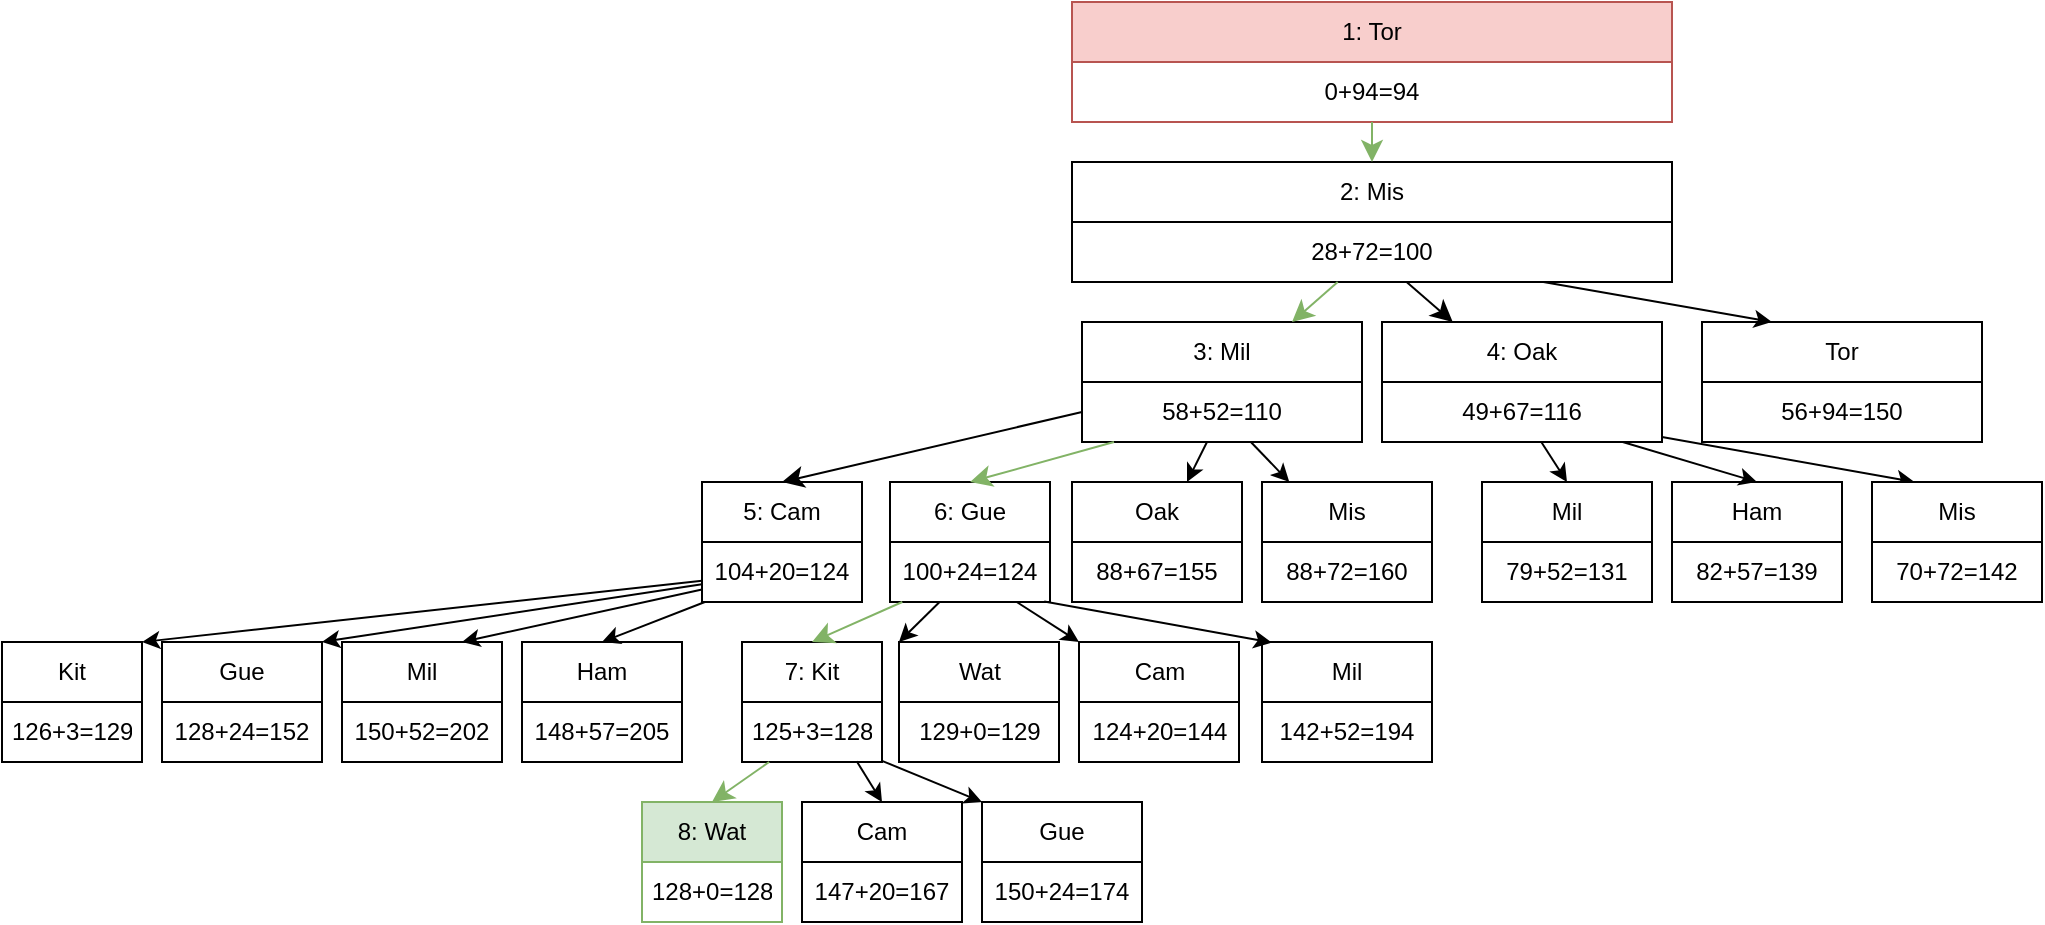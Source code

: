<mxfile version="23.1.1" type="onedrive">
  <diagram name="Page-1" id="10a91c8b-09ff-31b1-d368-03940ed4cc9e">
    <mxGraphModel grid="1" page="1" gridSize="10" guides="1" tooltips="1" connect="1" arrows="1" fold="1" pageScale="1" pageWidth="1200" pageHeight="500" background="none" math="0" shadow="0">
      <root>
        <mxCell id="0" />
        <mxCell id="1" parent="0" />
        <mxCell id="yzfiAGTPTl4m4QUiCUeX-1" value="1: Tor" style="swimlane;fontStyle=0;childLayout=stackLayout;horizontal=1;startSize=30;horizontalStack=0;resizeParent=1;resizeParentMax=0;resizeLast=0;collapsible=1;marginBottom=0;whiteSpace=wrap;html=1;fillColor=#f8cecc;strokeColor=#b85450;" vertex="1" parent="1">
          <mxGeometry x="605" y="20" width="300" height="60" as="geometry" />
        </mxCell>
        <mxCell id="yzfiAGTPTl4m4QUiCUeX-2" value="0+94=94" style="text;strokeColor=none;fillColor=none;align=center;verticalAlign=middle;spacingLeft=4;spacingRight=4;overflow=hidden;points=[[0,0.5],[1,0.5]];portConstraint=eastwest;rotatable=0;whiteSpace=wrap;html=1;" vertex="1" parent="yzfiAGTPTl4m4QUiCUeX-1">
          <mxGeometry y="30" width="300" height="30" as="geometry" />
        </mxCell>
        <mxCell id="0l1d8Q7E10GmN1pCX7sC-3" value="2: Mis" style="swimlane;fontStyle=0;childLayout=stackLayout;horizontal=1;startSize=30;horizontalStack=0;resizeParent=1;resizeParentMax=0;resizeLast=0;collapsible=1;marginBottom=0;whiteSpace=wrap;html=1;" vertex="1" parent="1">
          <mxGeometry x="605" y="100" width="300" height="60" as="geometry" />
        </mxCell>
        <mxCell id="0l1d8Q7E10GmN1pCX7sC-4" value="28+72=100" style="text;strokeColor=none;fillColor=none;align=center;verticalAlign=middle;spacingLeft=4;spacingRight=4;overflow=hidden;points=[[0,0.5],[1,0.5]];portConstraint=eastwest;rotatable=0;whiteSpace=wrap;html=1;" vertex="1" parent="0l1d8Q7E10GmN1pCX7sC-3">
          <mxGeometry y="30" width="300" height="30" as="geometry" />
        </mxCell>
        <mxCell id="0l1d8Q7E10GmN1pCX7sC-9" value="3: Mil" style="swimlane;fontStyle=0;childLayout=stackLayout;horizontal=1;startSize=30;horizontalStack=0;resizeParent=1;resizeParentMax=0;resizeLast=0;collapsible=1;marginBottom=0;whiteSpace=wrap;html=1;" vertex="1" parent="1">
          <mxGeometry x="610" y="180" width="140" height="60" as="geometry" />
        </mxCell>
        <mxCell id="0l1d8Q7E10GmN1pCX7sC-10" value="58+52=110" style="text;strokeColor=none;fillColor=none;align=center;verticalAlign=middle;spacingLeft=4;spacingRight=4;overflow=hidden;points=[[0,0.5],[1,0.5]];portConstraint=eastwest;rotatable=0;whiteSpace=wrap;html=1;" vertex="1" parent="0l1d8Q7E10GmN1pCX7sC-9">
          <mxGeometry y="30" width="140" height="30" as="geometry" />
        </mxCell>
        <mxCell id="RYELmnM5Ij2k7259YwyW-6" style="edgeStyle=none;rounded=0;orthogonalLoop=1;jettySize=auto;html=1;entryX=0.25;entryY=0;entryDx=0;entryDy=0;" edge="1" parent="1" source="0l1d8Q7E10GmN1pCX7sC-12" target="RYELmnM5Ij2k7259YwyW-4">
          <mxGeometry relative="1" as="geometry" />
        </mxCell>
        <mxCell id="0l1d8Q7E10GmN1pCX7sC-11" value="4: Oak" style="swimlane;fontStyle=0;childLayout=stackLayout;horizontal=1;startSize=30;horizontalStack=0;resizeParent=1;resizeParentMax=0;resizeLast=0;collapsible=1;marginBottom=0;whiteSpace=wrap;html=1;" vertex="1" parent="1">
          <mxGeometry x="760" y="180" width="140" height="60" as="geometry" />
        </mxCell>
        <mxCell id="0l1d8Q7E10GmN1pCX7sC-12" value="49+67=116" style="text;strokeColor=none;fillColor=none;align=center;verticalAlign=middle;spacingLeft=4;spacingRight=4;overflow=hidden;points=[[0,0.5],[1,0.5]];portConstraint=eastwest;rotatable=0;whiteSpace=wrap;html=1;" vertex="1" parent="0l1d8Q7E10GmN1pCX7sC-11">
          <mxGeometry y="30" width="140" height="30" as="geometry" />
        </mxCell>
        <mxCell id="0l1d8Q7E10GmN1pCX7sC-13" style="edgeStyle=none;curved=1;rounded=0;orthogonalLoop=1;jettySize=auto;html=1;entryX=0.5;entryY=0;entryDx=0;entryDy=0;fontSize=12;startSize=8;endSize=8;fillColor=#d5e8d4;strokeColor=#82b366;" edge="1" parent="1" source="yzfiAGTPTl4m4QUiCUeX-2" target="0l1d8Q7E10GmN1pCX7sC-3">
          <mxGeometry relative="1" as="geometry" />
        </mxCell>
        <mxCell id="0l1d8Q7E10GmN1pCX7sC-14" style="edgeStyle=none;curved=1;rounded=0;orthogonalLoop=1;jettySize=auto;html=1;entryX=0.75;entryY=0;entryDx=0;entryDy=0;fontSize=12;startSize=8;endSize=8;fillColor=#d5e8d4;strokeColor=#82b366;" edge="1" parent="1" source="0l1d8Q7E10GmN1pCX7sC-4" target="0l1d8Q7E10GmN1pCX7sC-9">
          <mxGeometry relative="1" as="geometry" />
        </mxCell>
        <mxCell id="0l1d8Q7E10GmN1pCX7sC-15" style="edgeStyle=none;curved=1;rounded=0;orthogonalLoop=1;jettySize=auto;html=1;fontSize=12;startSize=8;endSize=8;" edge="1" parent="1" source="0l1d8Q7E10GmN1pCX7sC-4" target="0l1d8Q7E10GmN1pCX7sC-11">
          <mxGeometry relative="1" as="geometry" />
        </mxCell>
        <mxCell id="0l1d8Q7E10GmN1pCX7sC-18" value="5: Cam" style="swimlane;fontStyle=0;childLayout=stackLayout;horizontal=1;startSize=30;horizontalStack=0;resizeParent=1;resizeParentMax=0;resizeLast=0;collapsible=1;marginBottom=0;whiteSpace=wrap;html=1;" vertex="1" parent="1">
          <mxGeometry x="420" y="260" width="80" height="60" as="geometry" />
        </mxCell>
        <mxCell id="0l1d8Q7E10GmN1pCX7sC-19" value="104+20=124" style="text;strokeColor=none;fillColor=none;align=center;verticalAlign=middle;spacingLeft=4;spacingRight=4;overflow=hidden;points=[[0,0.5],[1,0.5]];portConstraint=eastwest;rotatable=0;whiteSpace=wrap;html=1;" vertex="1" parent="0l1d8Q7E10GmN1pCX7sC-18">
          <mxGeometry y="30" width="80" height="30" as="geometry" />
        </mxCell>
        <mxCell id="0l1d8Q7E10GmN1pCX7sC-20" value="6: Gue" style="swimlane;fontStyle=0;childLayout=stackLayout;horizontal=1;startSize=30;horizontalStack=0;resizeParent=1;resizeParentMax=0;resizeLast=0;collapsible=1;marginBottom=0;whiteSpace=wrap;html=1;" vertex="1" parent="1">
          <mxGeometry x="514" y="260" width="80" height="60" as="geometry" />
        </mxCell>
        <mxCell id="0l1d8Q7E10GmN1pCX7sC-21" value="100+24=124" style="text;strokeColor=none;fillColor=none;align=center;verticalAlign=middle;spacingLeft=4;spacingRight=4;overflow=hidden;points=[[0,0.5],[1,0.5]];portConstraint=eastwest;rotatable=0;whiteSpace=wrap;html=1;" vertex="1" parent="0l1d8Q7E10GmN1pCX7sC-20">
          <mxGeometry y="30" width="80" height="30" as="geometry" />
        </mxCell>
        <mxCell id="0l1d8Q7E10GmN1pCX7sC-47" style="edgeStyle=none;curved=1;rounded=0;orthogonalLoop=1;jettySize=auto;html=1;exitX=0;exitY=0.5;exitDx=0;exitDy=0;entryX=0.5;entryY=0;entryDx=0;entryDy=0;fontSize=12;startSize=8;endSize=8;" edge="1" parent="1" source="0l1d8Q7E10GmN1pCX7sC-10" target="0l1d8Q7E10GmN1pCX7sC-18">
          <mxGeometry relative="1" as="geometry" />
        </mxCell>
        <mxCell id="0l1d8Q7E10GmN1pCX7sC-48" style="edgeStyle=none;curved=1;rounded=0;orthogonalLoop=1;jettySize=auto;html=1;entryX=0.5;entryY=0;entryDx=0;entryDy=0;fontSize=12;startSize=8;endSize=8;fillColor=#d5e8d4;strokeColor=#82b366;" edge="1" parent="1" source="0l1d8Q7E10GmN1pCX7sC-10" target="0l1d8Q7E10GmN1pCX7sC-20">
          <mxGeometry relative="1" as="geometry" />
        </mxCell>
        <mxCell id="0l1d8Q7E10GmN1pCX7sC-59" value="7: Kit" style="swimlane;fontStyle=0;childLayout=stackLayout;horizontal=1;startSize=30;horizontalStack=0;resizeParent=1;resizeParentMax=0;resizeLast=0;collapsible=1;marginBottom=0;whiteSpace=wrap;html=1;" vertex="1" parent="1">
          <mxGeometry x="440" y="340" width="70" height="60" as="geometry" />
        </mxCell>
        <mxCell id="0l1d8Q7E10GmN1pCX7sC-60" value="125+3=128" style="text;strokeColor=none;fillColor=none;align=center;verticalAlign=middle;spacingLeft=4;spacingRight=4;overflow=hidden;points=[[0,0.5],[1,0.5]];portConstraint=eastwest;rotatable=0;whiteSpace=wrap;html=1;" vertex="1" parent="0l1d8Q7E10GmN1pCX7sC-59">
          <mxGeometry y="30" width="70" height="30" as="geometry" />
        </mxCell>
        <mxCell id="0l1d8Q7E10GmN1pCX7sC-61" style="edgeStyle=none;curved=1;rounded=0;orthogonalLoop=1;jettySize=auto;html=1;entryX=0.5;entryY=0;entryDx=0;entryDy=0;fontSize=12;startSize=8;endSize=8;fillColor=#d5e8d4;strokeColor=#82b366;" edge="1" parent="1" source="0l1d8Q7E10GmN1pCX7sC-21" target="0l1d8Q7E10GmN1pCX7sC-59">
          <mxGeometry relative="1" as="geometry">
            <mxPoint x="568.28" y="317.33" as="sourcePoint" />
          </mxGeometry>
        </mxCell>
        <mxCell id="0l1d8Q7E10GmN1pCX7sC-62" value="8: Wat" style="swimlane;fontStyle=0;childLayout=stackLayout;horizontal=1;startSize=30;horizontalStack=0;resizeParent=1;resizeParentMax=0;resizeLast=0;collapsible=1;marginBottom=0;whiteSpace=wrap;html=1;fillColor=#d5e8d4;strokeColor=#82b366;" vertex="1" parent="1">
          <mxGeometry x="390" y="420" width="70" height="60" as="geometry" />
        </mxCell>
        <mxCell id="0l1d8Q7E10GmN1pCX7sC-63" value="128+0=128" style="text;strokeColor=none;fillColor=none;align=center;verticalAlign=middle;spacingLeft=4;spacingRight=4;overflow=hidden;points=[[0,0.5],[1,0.5]];portConstraint=eastwest;rotatable=0;whiteSpace=wrap;html=1;" vertex="1" parent="0l1d8Q7E10GmN1pCX7sC-62">
          <mxGeometry y="30" width="70" height="30" as="geometry" />
        </mxCell>
        <mxCell id="0l1d8Q7E10GmN1pCX7sC-64" style="edgeStyle=none;curved=1;rounded=0;orthogonalLoop=1;jettySize=auto;html=1;entryX=0.5;entryY=0;entryDx=0;entryDy=0;fontSize=12;startSize=8;endSize=8;fillColor=#d5e8d4;strokeColor=#82b366;" edge="1" parent="1" source="0l1d8Q7E10GmN1pCX7sC-60" target="0l1d8Q7E10GmN1pCX7sC-62">
          <mxGeometry relative="1" as="geometry" />
        </mxCell>
        <mxCell id="L9U4mOg5mWZtMqzpbvcK-15" value="Mil" style="swimlane;fontStyle=0;childLayout=stackLayout;horizontal=1;startSize=30;horizontalStack=0;resizeParent=1;resizeParentMax=0;resizeLast=0;collapsible=1;marginBottom=0;whiteSpace=wrap;html=1;" vertex="1" parent="1">
          <mxGeometry x="810" y="260" width="85" height="60" as="geometry" />
        </mxCell>
        <mxCell id="L9U4mOg5mWZtMqzpbvcK-16" value="79+52=131" style="text;strokeColor=none;fillColor=none;align=center;verticalAlign=middle;spacingLeft=4;spacingRight=4;overflow=hidden;points=[[0,0.5],[1,0.5]];portConstraint=eastwest;rotatable=0;whiteSpace=wrap;html=1;" vertex="1" parent="L9U4mOg5mWZtMqzpbvcK-15">
          <mxGeometry y="30" width="85" height="30" as="geometry" />
        </mxCell>
        <mxCell id="L9U4mOg5mWZtMqzpbvcK-22" value="" style="endArrow=classic;html=1;rounded=0;entryX=0.5;entryY=0;entryDx=0;entryDy=0;" edge="1" parent="1" source="0l1d8Q7E10GmN1pCX7sC-12" target="L9U4mOg5mWZtMqzpbvcK-15">
          <mxGeometry width="50" height="50" relative="1" as="geometry">
            <mxPoint x="822" y="242" as="sourcePoint" />
            <mxPoint x="850" y="380" as="targetPoint" />
          </mxGeometry>
        </mxCell>
        <mxCell id="L9U4mOg5mWZtMqzpbvcK-23" value="Ham" style="swimlane;fontStyle=0;childLayout=stackLayout;horizontal=1;startSize=30;horizontalStack=0;resizeParent=1;resizeParentMax=0;resizeLast=0;collapsible=1;marginBottom=0;whiteSpace=wrap;html=1;" vertex="1" parent="1">
          <mxGeometry x="905" y="260" width="85" height="60" as="geometry" />
        </mxCell>
        <mxCell id="L9U4mOg5mWZtMqzpbvcK-24" value="82+57=139" style="text;strokeColor=none;fillColor=none;align=center;verticalAlign=middle;spacingLeft=4;spacingRight=4;overflow=hidden;points=[[0,0.5],[1,0.5]];portConstraint=eastwest;rotatable=0;whiteSpace=wrap;html=1;" vertex="1" parent="L9U4mOg5mWZtMqzpbvcK-23">
          <mxGeometry y="30" width="85" height="30" as="geometry" />
        </mxCell>
        <mxCell id="L9U4mOg5mWZtMqzpbvcK-25" value="" style="endArrow=classic;html=1;rounded=0;entryX=0.5;entryY=0;entryDx=0;entryDy=0;" edge="1" parent="1" source="0l1d8Q7E10GmN1pCX7sC-12" target="L9U4mOg5mWZtMqzpbvcK-23">
          <mxGeometry width="50" height="50" relative="1" as="geometry">
            <mxPoint x="837" y="252" as="sourcePoint" />
            <mxPoint x="818" y="270" as="targetPoint" />
          </mxGeometry>
        </mxCell>
        <mxCell id="L9U4mOg5mWZtMqzpbvcK-26" value="Gue" style="swimlane;fontStyle=0;childLayout=stackLayout;horizontal=1;startSize=30;horizontalStack=0;resizeParent=1;resizeParentMax=0;resizeLast=0;collapsible=1;marginBottom=0;whiteSpace=wrap;html=1;" vertex="1" parent="1">
          <mxGeometry x="150" y="340" width="80" height="60" as="geometry" />
        </mxCell>
        <mxCell id="L9U4mOg5mWZtMqzpbvcK-27" value="128+24=152" style="text;strokeColor=none;fillColor=none;align=center;verticalAlign=middle;spacingLeft=4;spacingRight=4;overflow=hidden;points=[[0,0.5],[1,0.5]];portConstraint=eastwest;rotatable=0;whiteSpace=wrap;html=1;" vertex="1" parent="L9U4mOg5mWZtMqzpbvcK-26">
          <mxGeometry y="30" width="80" height="30" as="geometry" />
        </mxCell>
        <mxCell id="L9U4mOg5mWZtMqzpbvcK-28" value="Kit" style="swimlane;fontStyle=0;childLayout=stackLayout;horizontal=1;startSize=30;horizontalStack=0;resizeParent=1;resizeParentMax=0;resizeLast=0;collapsible=1;marginBottom=0;whiteSpace=wrap;html=1;" vertex="1" parent="1">
          <mxGeometry x="70" y="340" width="70" height="60" as="geometry" />
        </mxCell>
        <mxCell id="L9U4mOg5mWZtMqzpbvcK-29" value="126+3=129" style="text;strokeColor=none;fillColor=none;align=center;verticalAlign=middle;spacingLeft=4;spacingRight=4;overflow=hidden;points=[[0,0.5],[1,0.5]];portConstraint=eastwest;rotatable=0;whiteSpace=wrap;html=1;" vertex="1" parent="L9U4mOg5mWZtMqzpbvcK-28">
          <mxGeometry y="30" width="70" height="30" as="geometry" />
        </mxCell>
        <mxCell id="L9U4mOg5mWZtMqzpbvcK-30" value="Ham" style="swimlane;fontStyle=0;childLayout=stackLayout;horizontal=1;startSize=30;horizontalStack=0;resizeParent=1;resizeParentMax=0;resizeLast=0;collapsible=1;marginBottom=0;whiteSpace=wrap;html=1;" vertex="1" parent="1">
          <mxGeometry x="330" y="340" width="80" height="60" as="geometry" />
        </mxCell>
        <mxCell id="L9U4mOg5mWZtMqzpbvcK-31" value="148+57=205" style="text;strokeColor=none;fillColor=none;align=center;verticalAlign=middle;spacingLeft=4;spacingRight=4;overflow=hidden;points=[[0,0.5],[1,0.5]];portConstraint=eastwest;rotatable=0;whiteSpace=wrap;html=1;" vertex="1" parent="L9U4mOg5mWZtMqzpbvcK-30">
          <mxGeometry y="30" width="80" height="30" as="geometry" />
        </mxCell>
        <mxCell id="L9U4mOg5mWZtMqzpbvcK-33" value="" style="endArrow=classic;html=1;rounded=0;entryX=1;entryY=0;entryDx=0;entryDy=0;" edge="1" parent="1" source="0l1d8Q7E10GmN1pCX7sC-19" target="L9U4mOg5mWZtMqzpbvcK-26">
          <mxGeometry width="50" height="50" relative="1" as="geometry">
            <mxPoint x="450" y="410" as="sourcePoint" />
            <mxPoint x="500" y="360" as="targetPoint" />
          </mxGeometry>
        </mxCell>
        <mxCell id="L9U4mOg5mWZtMqzpbvcK-34" value="" style="endArrow=classic;html=1;rounded=0;entryX=1;entryY=0;entryDx=0;entryDy=0;" edge="1" parent="1" source="0l1d8Q7E10GmN1pCX7sC-19" target="L9U4mOg5mWZtMqzpbvcK-28">
          <mxGeometry width="50" height="50" relative="1" as="geometry">
            <mxPoint x="450" y="410" as="sourcePoint" />
            <mxPoint x="500" y="360" as="targetPoint" />
          </mxGeometry>
        </mxCell>
        <mxCell id="L9U4mOg5mWZtMqzpbvcK-35" value="" style="endArrow=classic;html=1;rounded=0;entryX=0.5;entryY=0;entryDx=0;entryDy=0;" edge="1" parent="1" source="0l1d8Q7E10GmN1pCX7sC-19" target="L9U4mOg5mWZtMqzpbvcK-30">
          <mxGeometry width="50" height="50" relative="1" as="geometry">
            <mxPoint x="450" y="410" as="sourcePoint" />
            <mxPoint x="500" y="360" as="targetPoint" />
          </mxGeometry>
        </mxCell>
        <mxCell id="L9U4mOg5mWZtMqzpbvcK-38" value="Cam" style="swimlane;fontStyle=0;childLayout=stackLayout;horizontal=1;startSize=30;horizontalStack=0;resizeParent=1;resizeParentMax=0;resizeLast=0;collapsible=1;marginBottom=0;whiteSpace=wrap;html=1;" vertex="1" parent="1">
          <mxGeometry x="608.5" y="340" width="80" height="60" as="geometry" />
        </mxCell>
        <mxCell id="L9U4mOg5mWZtMqzpbvcK-39" value="124+20=144" style="text;strokeColor=none;fillColor=none;align=center;verticalAlign=middle;spacingLeft=4;spacingRight=4;overflow=hidden;points=[[0,0.5],[1,0.5]];portConstraint=eastwest;rotatable=0;whiteSpace=wrap;html=1;" vertex="1" parent="L9U4mOg5mWZtMqzpbvcK-38">
          <mxGeometry y="30" width="80" height="30" as="geometry" />
        </mxCell>
        <mxCell id="L9U4mOg5mWZtMqzpbvcK-40" value="Wat" style="swimlane;fontStyle=0;childLayout=stackLayout;horizontal=1;startSize=30;horizontalStack=0;resizeParent=1;resizeParentMax=0;resizeLast=0;collapsible=1;marginBottom=0;whiteSpace=wrap;html=1;" vertex="1" parent="1">
          <mxGeometry x="518.5" y="340" width="80" height="60" as="geometry" />
        </mxCell>
        <mxCell id="L9U4mOg5mWZtMqzpbvcK-41" value="129+0=129" style="text;strokeColor=none;fillColor=none;align=center;verticalAlign=middle;spacingLeft=4;spacingRight=4;overflow=hidden;points=[[0,0.5],[1,0.5]];portConstraint=eastwest;rotatable=0;whiteSpace=wrap;html=1;" vertex="1" parent="L9U4mOg5mWZtMqzpbvcK-40">
          <mxGeometry y="30" width="80" height="30" as="geometry" />
        </mxCell>
        <mxCell id="L9U4mOg5mWZtMqzpbvcK-43" value="" style="endArrow=classic;html=1;rounded=0;entryX=0;entryY=0;entryDx=0;entryDy=0;" edge="1" parent="1" source="0l1d8Q7E10GmN1pCX7sC-21" target="L9U4mOg5mWZtMqzpbvcK-40">
          <mxGeometry width="50" height="50" relative="1" as="geometry">
            <mxPoint x="554" y="410" as="sourcePoint" />
            <mxPoint x="604" y="360" as="targetPoint" />
          </mxGeometry>
        </mxCell>
        <mxCell id="L9U4mOg5mWZtMqzpbvcK-44" value="" style="endArrow=classic;html=1;rounded=0;entryX=0;entryY=0;entryDx=0;entryDy=0;" edge="1" parent="1" source="0l1d8Q7E10GmN1pCX7sC-21" target="L9U4mOg5mWZtMqzpbvcK-38">
          <mxGeometry width="50" height="50" relative="1" as="geometry">
            <mxPoint x="554" y="410" as="sourcePoint" />
            <mxPoint x="604" y="360" as="targetPoint" />
          </mxGeometry>
        </mxCell>
        <mxCell id="L9U4mOg5mWZtMqzpbvcK-45" value="Cam" style="swimlane;fontStyle=0;childLayout=stackLayout;horizontal=1;startSize=30;horizontalStack=0;resizeParent=1;resizeParentMax=0;resizeLast=0;collapsible=1;marginBottom=0;whiteSpace=wrap;html=1;" vertex="1" parent="1">
          <mxGeometry x="470" y="420" width="80" height="60" as="geometry" />
        </mxCell>
        <mxCell id="L9U4mOg5mWZtMqzpbvcK-46" value="147+20=167" style="text;strokeColor=none;fillColor=none;align=center;verticalAlign=middle;spacingLeft=4;spacingRight=4;overflow=hidden;points=[[0,0.5],[1,0.5]];portConstraint=eastwest;rotatable=0;whiteSpace=wrap;html=1;" vertex="1" parent="L9U4mOg5mWZtMqzpbvcK-45">
          <mxGeometry y="30" width="80" height="30" as="geometry" />
        </mxCell>
        <mxCell id="L9U4mOg5mWZtMqzpbvcK-47" value="" style="endArrow=classic;html=1;rounded=0;entryX=0.5;entryY=0;entryDx=0;entryDy=0;exitX=0.82;exitY=0.99;exitDx=0;exitDy=0;exitPerimeter=0;" edge="1" parent="1" source="0l1d8Q7E10GmN1pCX7sC-60" target="L9U4mOg5mWZtMqzpbvcK-45">
          <mxGeometry width="50" height="50" relative="1" as="geometry">
            <mxPoint x="480" y="400" as="sourcePoint" />
            <mxPoint x="530" y="350" as="targetPoint" />
          </mxGeometry>
        </mxCell>
        <mxCell id="RYELmnM5Ij2k7259YwyW-1" value="Tor" style="swimlane;fontStyle=0;childLayout=stackLayout;horizontal=1;startSize=30;horizontalStack=0;resizeParent=1;resizeParentMax=0;resizeLast=0;collapsible=1;marginBottom=0;whiteSpace=wrap;html=1;" vertex="1" parent="1">
          <mxGeometry x="920" y="180" width="140" height="60" as="geometry" />
        </mxCell>
        <mxCell id="RYELmnM5Ij2k7259YwyW-2" value="56+94=150" style="text;strokeColor=none;fillColor=none;align=center;verticalAlign=middle;spacingLeft=4;spacingRight=4;overflow=hidden;points=[[0,0.5],[1,0.5]];portConstraint=eastwest;rotatable=0;whiteSpace=wrap;html=1;" vertex="1" parent="RYELmnM5Ij2k7259YwyW-1">
          <mxGeometry y="30" width="140" height="30" as="geometry" />
        </mxCell>
        <mxCell id="RYELmnM5Ij2k7259YwyW-3" style="edgeStyle=none;rounded=0;orthogonalLoop=1;jettySize=auto;html=1;entryX=0.25;entryY=0;entryDx=0;entryDy=0;" edge="1" parent="1" source="0l1d8Q7E10GmN1pCX7sC-4" target="RYELmnM5Ij2k7259YwyW-1">
          <mxGeometry relative="1" as="geometry" />
        </mxCell>
        <mxCell id="RYELmnM5Ij2k7259YwyW-4" value="Mis" style="swimlane;fontStyle=0;childLayout=stackLayout;horizontal=1;startSize=30;horizontalStack=0;resizeParent=1;resizeParentMax=0;resizeLast=0;collapsible=1;marginBottom=0;whiteSpace=wrap;html=1;" vertex="1" parent="1">
          <mxGeometry x="1005" y="260" width="85" height="60" as="geometry" />
        </mxCell>
        <mxCell id="RYELmnM5Ij2k7259YwyW-5" value="70+72=142" style="text;strokeColor=none;fillColor=none;align=center;verticalAlign=middle;spacingLeft=4;spacingRight=4;overflow=hidden;points=[[0,0.5],[1,0.5]];portConstraint=eastwest;rotatable=0;whiteSpace=wrap;html=1;" vertex="1" parent="RYELmnM5Ij2k7259YwyW-4">
          <mxGeometry y="30" width="85" height="30" as="geometry" />
        </mxCell>
        <mxCell id="RYELmnM5Ij2k7259YwyW-7" value="Oak" style="swimlane;fontStyle=0;childLayout=stackLayout;horizontal=1;startSize=30;horizontalStack=0;resizeParent=1;resizeParentMax=0;resizeLast=0;collapsible=1;marginBottom=0;whiteSpace=wrap;html=1;" vertex="1" parent="1">
          <mxGeometry x="605" y="260" width="85" height="60" as="geometry" />
        </mxCell>
        <mxCell id="RYELmnM5Ij2k7259YwyW-8" value="88+67=155" style="text;strokeColor=none;fillColor=none;align=center;verticalAlign=middle;spacingLeft=4;spacingRight=4;overflow=hidden;points=[[0,0.5],[1,0.5]];portConstraint=eastwest;rotatable=0;whiteSpace=wrap;html=1;" vertex="1" parent="RYELmnM5Ij2k7259YwyW-7">
          <mxGeometry y="30" width="85" height="30" as="geometry" />
        </mxCell>
        <mxCell id="RYELmnM5Ij2k7259YwyW-9" value="Mis" style="swimlane;fontStyle=0;childLayout=stackLayout;horizontal=1;startSize=30;horizontalStack=0;resizeParent=1;resizeParentMax=0;resizeLast=0;collapsible=1;marginBottom=0;whiteSpace=wrap;html=1;" vertex="1" parent="1">
          <mxGeometry x="700" y="260" width="85" height="60" as="geometry" />
        </mxCell>
        <mxCell id="RYELmnM5Ij2k7259YwyW-10" value="88+72=160" style="text;strokeColor=none;fillColor=none;align=center;verticalAlign=middle;spacingLeft=4;spacingRight=4;overflow=hidden;points=[[0,0.5],[1,0.5]];portConstraint=eastwest;rotatable=0;whiteSpace=wrap;html=1;" vertex="1" parent="RYELmnM5Ij2k7259YwyW-9">
          <mxGeometry y="30" width="85" height="30" as="geometry" />
        </mxCell>
        <mxCell id="RYELmnM5Ij2k7259YwyW-11" style="edgeStyle=none;rounded=0;orthogonalLoop=1;jettySize=auto;html=1;" edge="1" parent="1" source="0l1d8Q7E10GmN1pCX7sC-10" target="RYELmnM5Ij2k7259YwyW-7">
          <mxGeometry relative="1" as="geometry" />
        </mxCell>
        <mxCell id="RYELmnM5Ij2k7259YwyW-12" style="edgeStyle=none;rounded=0;orthogonalLoop=1;jettySize=auto;html=1;" edge="1" parent="1" source="0l1d8Q7E10GmN1pCX7sC-10" target="RYELmnM5Ij2k7259YwyW-9">
          <mxGeometry relative="1" as="geometry" />
        </mxCell>
        <mxCell id="RYELmnM5Ij2k7259YwyW-13" value="Mil" style="swimlane;fontStyle=0;childLayout=stackLayout;horizontal=1;startSize=30;horizontalStack=0;resizeParent=1;resizeParentMax=0;resizeLast=0;collapsible=1;marginBottom=0;whiteSpace=wrap;html=1;" vertex="1" parent="1">
          <mxGeometry x="700" y="340" width="85" height="60" as="geometry" />
        </mxCell>
        <mxCell id="RYELmnM5Ij2k7259YwyW-14" value="142+52=194" style="text;strokeColor=none;fillColor=none;align=center;verticalAlign=middle;spacingLeft=4;spacingRight=4;overflow=hidden;points=[[0,0.5],[1,0.5]];portConstraint=eastwest;rotatable=0;whiteSpace=wrap;html=1;" vertex="1" parent="RYELmnM5Ij2k7259YwyW-13">
          <mxGeometry y="30" width="85" height="30" as="geometry" />
        </mxCell>
        <mxCell id="RYELmnM5Ij2k7259YwyW-15" style="edgeStyle=none;rounded=0;orthogonalLoop=1;jettySize=auto;html=1;entryX=0.057;entryY=0.005;entryDx=0;entryDy=0;entryPerimeter=0;exitX=0.964;exitY=0.99;exitDx=0;exitDy=0;exitPerimeter=0;" edge="1" parent="1" source="0l1d8Q7E10GmN1pCX7sC-21" target="RYELmnM5Ij2k7259YwyW-13">
          <mxGeometry relative="1" as="geometry" />
        </mxCell>
        <mxCell id="RYELmnM5Ij2k7259YwyW-16" value="Gue" style="swimlane;fontStyle=0;childLayout=stackLayout;horizontal=1;startSize=30;horizontalStack=0;resizeParent=1;resizeParentMax=0;resizeLast=0;collapsible=1;marginBottom=0;whiteSpace=wrap;html=1;" vertex="1" parent="1">
          <mxGeometry x="560" y="420" width="80" height="60" as="geometry" />
        </mxCell>
        <mxCell id="RYELmnM5Ij2k7259YwyW-17" value="150+24=174" style="text;strokeColor=none;fillColor=none;align=center;verticalAlign=middle;spacingLeft=4;spacingRight=4;overflow=hidden;points=[[0,0.5],[1,0.5]];portConstraint=eastwest;rotatable=0;whiteSpace=wrap;html=1;" vertex="1" parent="RYELmnM5Ij2k7259YwyW-16">
          <mxGeometry y="30" width="80" height="30" as="geometry" />
        </mxCell>
        <mxCell id="RYELmnM5Ij2k7259YwyW-18" style="edgeStyle=none;rounded=0;orthogonalLoop=1;jettySize=auto;html=1;entryX=0;entryY=0;entryDx=0;entryDy=0;" edge="1" parent="1" source="0l1d8Q7E10GmN1pCX7sC-60" target="RYELmnM5Ij2k7259YwyW-16">
          <mxGeometry relative="1" as="geometry" />
        </mxCell>
        <mxCell id="RYELmnM5Ij2k7259YwyW-19" value="Mil" style="swimlane;fontStyle=0;childLayout=stackLayout;horizontal=1;startSize=30;horizontalStack=0;resizeParent=1;resizeParentMax=0;resizeLast=0;collapsible=1;marginBottom=0;whiteSpace=wrap;html=1;" vertex="1" parent="1">
          <mxGeometry x="240" y="340" width="80" height="60" as="geometry" />
        </mxCell>
        <mxCell id="RYELmnM5Ij2k7259YwyW-20" value="150+52=202" style="text;strokeColor=none;fillColor=none;align=center;verticalAlign=middle;spacingLeft=4;spacingRight=4;overflow=hidden;points=[[0,0.5],[1,0.5]];portConstraint=eastwest;rotatable=0;whiteSpace=wrap;html=1;" vertex="1" parent="RYELmnM5Ij2k7259YwyW-19">
          <mxGeometry y="30" width="80" height="30" as="geometry" />
        </mxCell>
        <mxCell id="RYELmnM5Ij2k7259YwyW-21" style="edgeStyle=none;rounded=0;orthogonalLoop=1;jettySize=auto;html=1;entryX=0.75;entryY=0;entryDx=0;entryDy=0;" edge="1" parent="1" source="0l1d8Q7E10GmN1pCX7sC-19" target="RYELmnM5Ij2k7259YwyW-19">
          <mxGeometry relative="1" as="geometry" />
        </mxCell>
      </root>
    </mxGraphModel>
  </diagram>
</mxfile>
